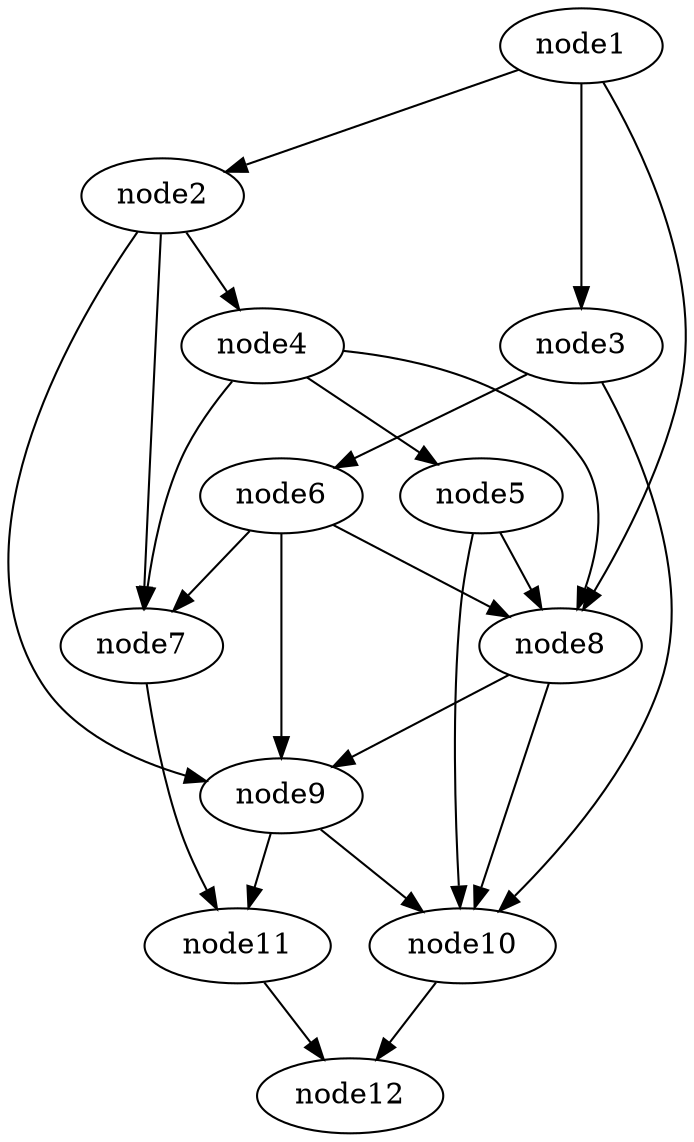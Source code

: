 digraph g{
	node12
	node11 -> node12
	node10 -> node12
	node9 -> node11
	node9 -> node10
	node8 -> node10
	node8 -> node9
	node7 -> node11
	node6 -> node9
	node6 -> node8
	node6 -> node7
	node5 -> node10
	node5 -> node8
	node4 -> node8
	node4 -> node7
	node4 -> node5
	node3 -> node10
	node3 -> node6
	node2 -> node9
	node2 -> node7
	node2 -> node4
	node1 -> node8
	node1 -> node3
	node1 -> node2
}
